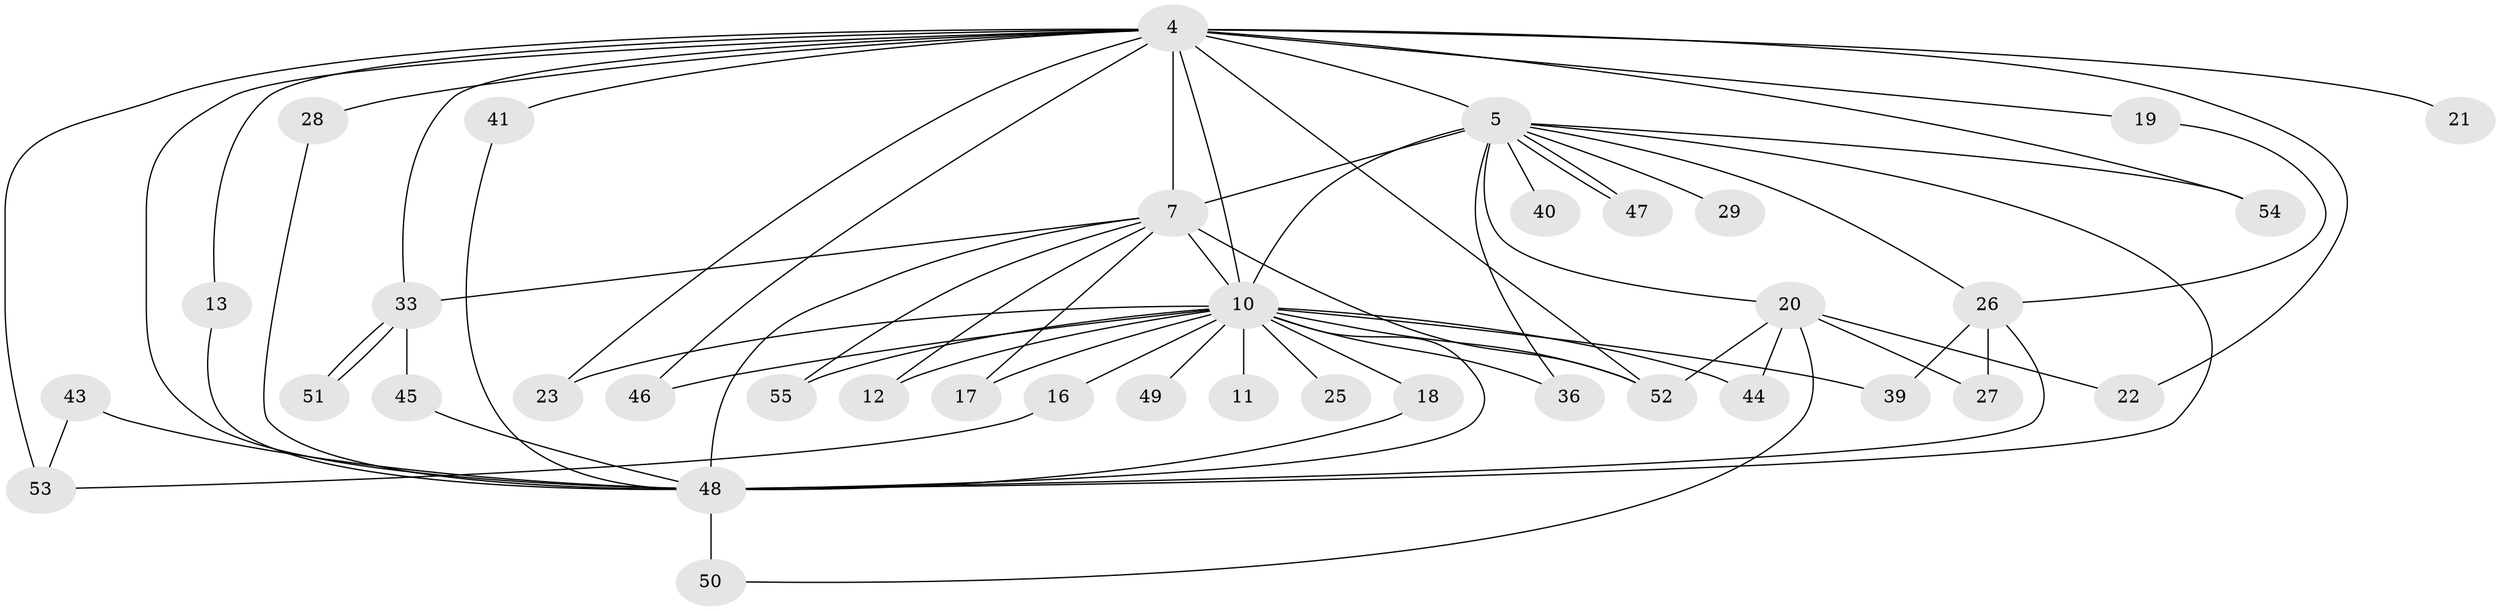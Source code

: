 // original degree distribution, {15: 0.05454545454545454, 12: 0.03636363636363636, 22: 0.01818181818181818, 13: 0.01818181818181818, 14: 0.01818181818181818, 20: 0.01818181818181818, 18: 0.01818181818181818, 2: 0.5818181818181818, 6: 0.03636363636363636, 4: 0.05454545454545454, 3: 0.12727272727272726, 5: 0.01818181818181818}
// Generated by graph-tools (version 1.1) at 2025/49/03/04/25 21:49:23]
// undirected, 38 vertices, 70 edges
graph export_dot {
graph [start="1"]
  node [color=gray90,style=filled];
  4 [super="+3"];
  5 [super="+1"];
  7 [super="+2"];
  10 [super="+9"];
  11;
  12;
  13;
  16;
  17;
  18;
  19;
  20;
  21;
  22;
  23;
  25;
  26 [super="+15+24"];
  27;
  28;
  29;
  33;
  36;
  39;
  40;
  41;
  43 [super="+37"];
  44;
  45;
  46 [super="+32"];
  47;
  48 [super="+35+8"];
  49;
  50 [super="+42"];
  51;
  52 [super="+30+38"];
  53 [super="+31"];
  54;
  55;
  4 -- 5 [weight=4];
  4 -- 7 [weight=4];
  4 -- 10 [weight=4];
  4 -- 19;
  4 -- 21 [weight=2];
  4 -- 23;
  4 -- 48 [weight=5];
  4 -- 13;
  4 -- 22;
  4 -- 28;
  4 -- 33;
  4 -- 41;
  4 -- 46;
  4 -- 52 [weight=3];
  4 -- 53 [weight=2];
  4 -- 54;
  5 -- 7 [weight=4];
  5 -- 10 [weight=4];
  5 -- 29 [weight=2];
  5 -- 40 [weight=2];
  5 -- 47;
  5 -- 47;
  5 -- 36;
  5 -- 20;
  5 -- 54;
  5 -- 26 [weight=2];
  5 -- 48 [weight=4];
  7 -- 10 [weight=4];
  7 -- 12;
  7 -- 55;
  7 -- 33;
  7 -- 17;
  7 -- 52 [weight=2];
  7 -- 48 [weight=4];
  10 -- 11 [weight=2];
  10 -- 12;
  10 -- 16 [weight=2];
  10 -- 17;
  10 -- 44;
  10 -- 49 [weight=2];
  10 -- 55;
  10 -- 18;
  10 -- 23;
  10 -- 25;
  10 -- 36;
  10 -- 39;
  10 -- 46 [weight=2];
  10 -- 52;
  10 -- 48 [weight=5];
  13 -- 48;
  16 -- 53;
  18 -- 48;
  19 -- 26;
  20 -- 22;
  20 -- 27;
  20 -- 44;
  20 -- 50;
  20 -- 52;
  26 -- 27;
  26 -- 39;
  26 -- 48 [weight=2];
  28 -- 48;
  33 -- 45;
  33 -- 51;
  33 -- 51;
  41 -- 48;
  43 -- 53;
  43 -- 48 [weight=2];
  45 -- 48;
  48 -- 50 [weight=2];
}
